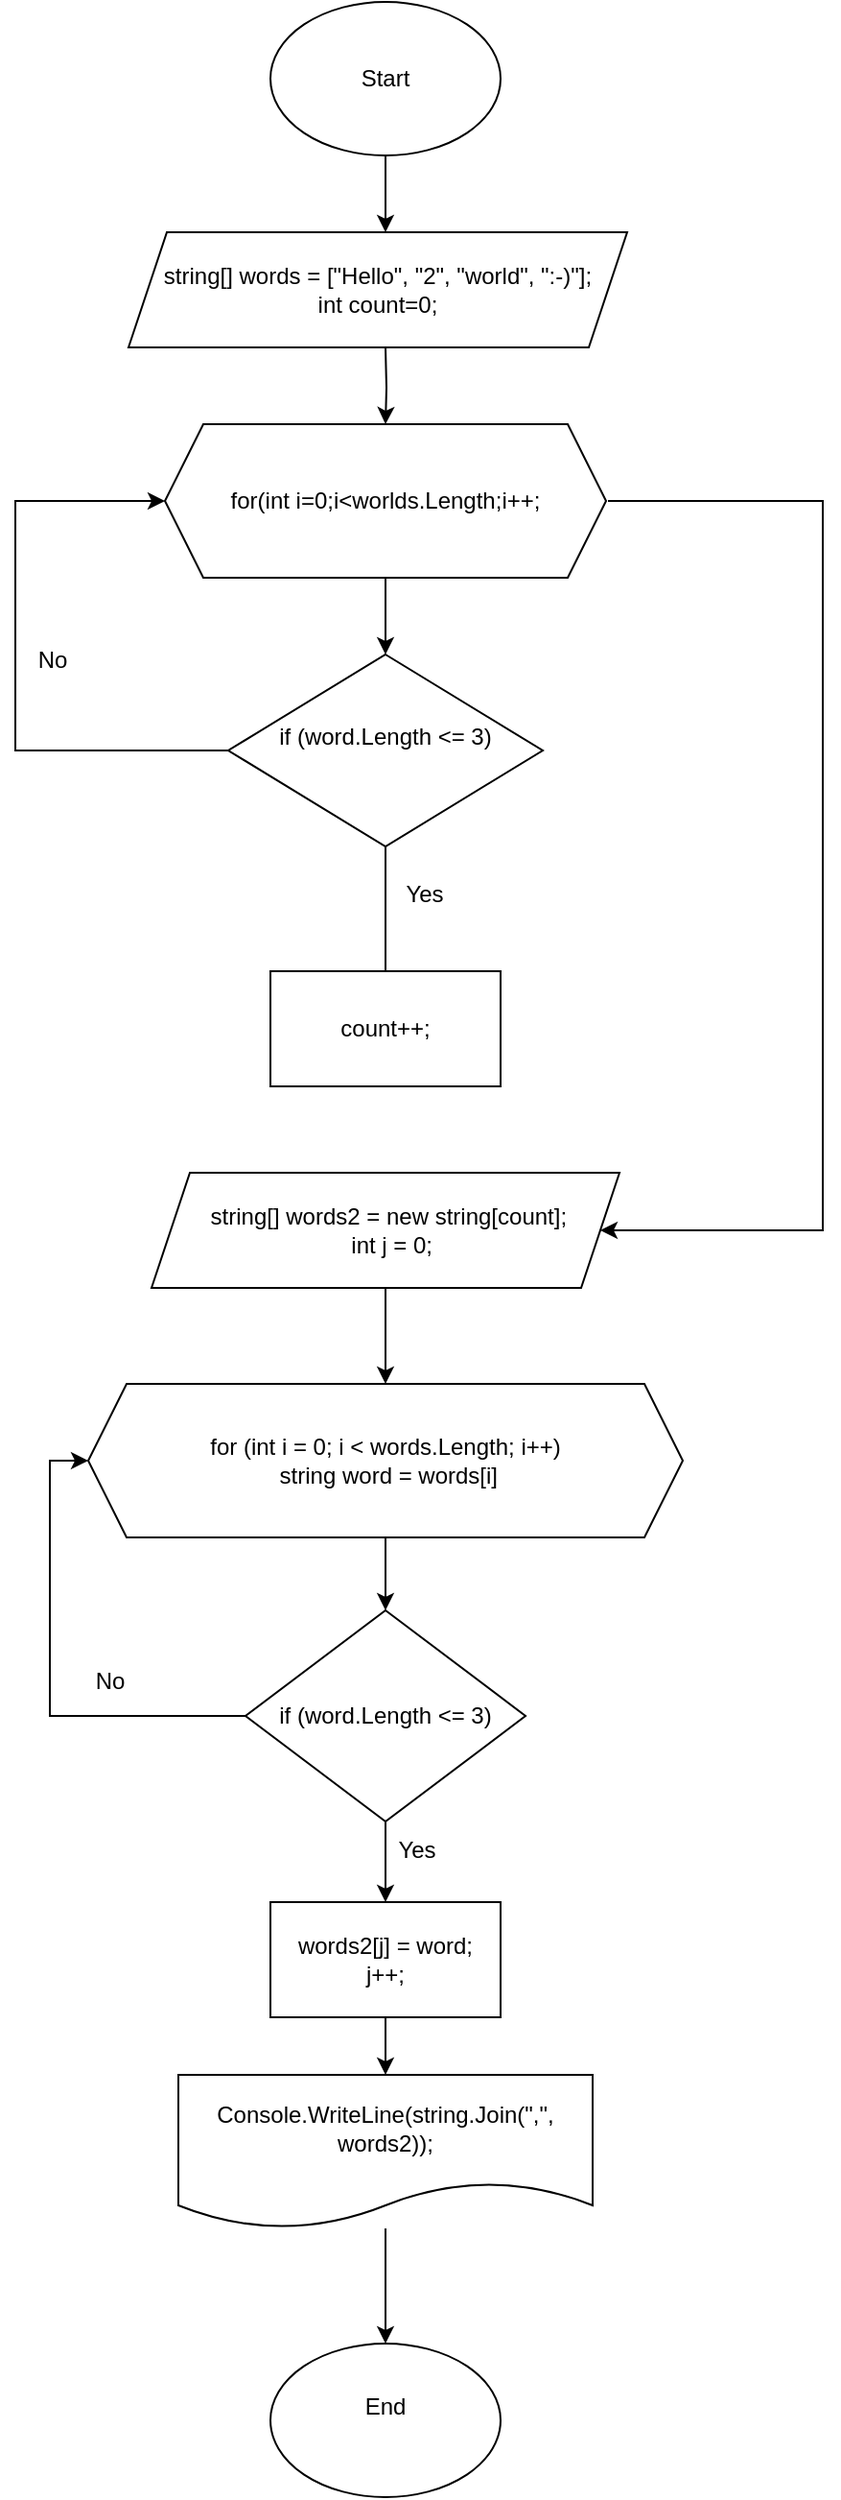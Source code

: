 <mxfile version="23.1.5" type="device">
  <diagram name="Страница — 1" id="fjVeycYzlo5oe9TcMfQL">
    <mxGraphModel dx="1418" dy="746" grid="1" gridSize="10" guides="1" tooltips="1" connect="1" arrows="1" fold="1" page="1" pageScale="1" pageWidth="827" pageHeight="1169" math="0" shadow="0">
      <root>
        <mxCell id="0" />
        <mxCell id="1" parent="0" />
        <mxCell id="SGCzJPjL91k1KU_zi0rR-6" style="edgeStyle=orthogonalEdgeStyle;rounded=0;orthogonalLoop=1;jettySize=auto;html=1;exitX=0.5;exitY=1;exitDx=0;exitDy=0;" edge="1" parent="1" source="SGCzJPjL91k1KU_zi0rR-1">
          <mxGeometry relative="1" as="geometry">
            <mxPoint x="414" y="140" as="targetPoint" />
          </mxGeometry>
        </mxCell>
        <mxCell id="SGCzJPjL91k1KU_zi0rR-1" value="Start" style="ellipse;whiteSpace=wrap;html=1;" vertex="1" parent="1">
          <mxGeometry x="354" y="20" width="120" height="80" as="geometry" />
        </mxCell>
        <mxCell id="SGCzJPjL91k1KU_zi0rR-7" style="edgeStyle=orthogonalEdgeStyle;rounded=0;orthogonalLoop=1;jettySize=auto;html=1;exitX=0.5;exitY=1;exitDx=0;exitDy=0;entryX=0.5;entryY=0;entryDx=0;entryDy=0;" edge="1" parent="1" target="SGCzJPjL91k1KU_zi0rR-4">
          <mxGeometry relative="1" as="geometry">
            <mxPoint x="414" y="200" as="sourcePoint" />
          </mxGeometry>
        </mxCell>
        <mxCell id="SGCzJPjL91k1KU_zi0rR-9" value="" style="edgeStyle=orthogonalEdgeStyle;rounded=0;orthogonalLoop=1;jettySize=auto;html=1;" edge="1" parent="1" source="SGCzJPjL91k1KU_zi0rR-4" target="SGCzJPjL91k1KU_zi0rR-8">
          <mxGeometry relative="1" as="geometry" />
        </mxCell>
        <mxCell id="SGCzJPjL91k1KU_zi0rR-16" style="edgeStyle=orthogonalEdgeStyle;rounded=0;orthogonalLoop=1;jettySize=auto;html=1;" edge="1" parent="1" target="SGCzJPjL91k1KU_zi0rR-18">
          <mxGeometry relative="1" as="geometry">
            <mxPoint x="420" y="650" as="targetPoint" />
            <mxPoint x="530" y="280" as="sourcePoint" />
            <Array as="points">
              <mxPoint x="642" y="280" />
              <mxPoint x="642" y="660" />
            </Array>
          </mxGeometry>
        </mxCell>
        <mxCell id="SGCzJPjL91k1KU_zi0rR-4" value="for(int i=0;i&amp;lt;worlds.Length;i++;" style="shape=hexagon;perimeter=hexagonPerimeter2;whiteSpace=wrap;html=1;fixedSize=1;" vertex="1" parent="1">
          <mxGeometry x="299" y="240" width="230" height="80" as="geometry" />
        </mxCell>
        <mxCell id="SGCzJPjL91k1KU_zi0rR-10" style="edgeStyle=orthogonalEdgeStyle;rounded=0;orthogonalLoop=1;jettySize=auto;html=1;" edge="1" parent="1" source="SGCzJPjL91k1KU_zi0rR-8">
          <mxGeometry relative="1" as="geometry">
            <mxPoint x="414" y="570" as="targetPoint" />
          </mxGeometry>
        </mxCell>
        <mxCell id="SGCzJPjL91k1KU_zi0rR-11" style="edgeStyle=orthogonalEdgeStyle;rounded=0;orthogonalLoop=1;jettySize=auto;html=1;entryX=0;entryY=0.5;entryDx=0;entryDy=0;" edge="1" parent="1" source="SGCzJPjL91k1KU_zi0rR-8" target="SGCzJPjL91k1KU_zi0rR-4">
          <mxGeometry relative="1" as="geometry">
            <mxPoint x="220" y="250" as="targetPoint" />
            <Array as="points">
              <mxPoint x="221" y="410" />
              <mxPoint x="221" y="280" />
            </Array>
          </mxGeometry>
        </mxCell>
        <mxCell id="SGCzJPjL91k1KU_zi0rR-8" value="&lt;div&gt;if (word.Length &amp;lt;= 3)&lt;/div&gt;&lt;div&gt;&amp;nbsp; &amp;nbsp;&amp;nbsp;&lt;/div&gt;" style="rhombus;whiteSpace=wrap;html=1;" vertex="1" parent="1">
          <mxGeometry x="332" y="360" width="164" height="100" as="geometry" />
        </mxCell>
        <mxCell id="SGCzJPjL91k1KU_zi0rR-12" value="No" style="text;html=1;align=center;verticalAlign=middle;resizable=0;points=[];autosize=1;strokeColor=none;fillColor=none;" vertex="1" parent="1">
          <mxGeometry x="220" y="348" width="40" height="30" as="geometry" />
        </mxCell>
        <mxCell id="SGCzJPjL91k1KU_zi0rR-13" value="Yes" style="text;html=1;align=center;verticalAlign=middle;resizable=0;points=[];autosize=1;strokeColor=none;fillColor=none;" vertex="1" parent="1">
          <mxGeometry x="414" y="470" width="40" height="30" as="geometry" />
        </mxCell>
        <mxCell id="SGCzJPjL91k1KU_zi0rR-14" value="count++;" style="rounded=0;whiteSpace=wrap;html=1;" vertex="1" parent="1">
          <mxGeometry x="354" y="525" width="120" height="60" as="geometry" />
        </mxCell>
        <mxCell id="SGCzJPjL91k1KU_zi0rR-15" value="string[] words = [&quot;Hello&quot;, &quot;2&quot;, &quot;world&quot;, &quot;:-)&quot;];&lt;br&gt;int count=0;" style="shape=parallelogram;perimeter=parallelogramPerimeter;whiteSpace=wrap;html=1;fixedSize=1;" vertex="1" parent="1">
          <mxGeometry x="280" y="140" width="260" height="60" as="geometry" />
        </mxCell>
        <mxCell id="SGCzJPjL91k1KU_zi0rR-21" style="edgeStyle=orthogonalEdgeStyle;rounded=0;orthogonalLoop=1;jettySize=auto;html=1;entryX=0.5;entryY=0;entryDx=0;entryDy=0;" edge="1" parent="1" source="SGCzJPjL91k1KU_zi0rR-18" target="SGCzJPjL91k1KU_zi0rR-20">
          <mxGeometry relative="1" as="geometry" />
        </mxCell>
        <mxCell id="SGCzJPjL91k1KU_zi0rR-18" value="&lt;div&gt;&amp;nbsp;string[] words2 = new string[count];&lt;/div&gt;&lt;div&gt;&amp;nbsp; int j = 0;&lt;/div&gt;" style="shape=parallelogram;perimeter=parallelogramPerimeter;whiteSpace=wrap;html=1;fixedSize=1;" vertex="1" parent="1">
          <mxGeometry x="292" y="630" width="244" height="60" as="geometry" />
        </mxCell>
        <mxCell id="SGCzJPjL91k1KU_zi0rR-23" style="edgeStyle=orthogonalEdgeStyle;rounded=0;orthogonalLoop=1;jettySize=auto;html=1;exitX=0.5;exitY=1;exitDx=0;exitDy=0;" edge="1" parent="1" source="SGCzJPjL91k1KU_zi0rR-20" target="SGCzJPjL91k1KU_zi0rR-22">
          <mxGeometry relative="1" as="geometry" />
        </mxCell>
        <mxCell id="SGCzJPjL91k1KU_zi0rR-20" value="for (int i = 0; i &amp;lt; words.Length; i++)&lt;br&gt;&amp;nbsp;string word = words[i]" style="shape=hexagon;perimeter=hexagonPerimeter2;whiteSpace=wrap;html=1;fixedSize=1;" vertex="1" parent="1">
          <mxGeometry x="259" y="740" width="310" height="80" as="geometry" />
        </mxCell>
        <mxCell id="SGCzJPjL91k1KU_zi0rR-24" style="edgeStyle=orthogonalEdgeStyle;rounded=0;orthogonalLoop=1;jettySize=auto;html=1;exitX=0;exitY=0.5;exitDx=0;exitDy=0;entryX=0;entryY=0.5;entryDx=0;entryDy=0;" edge="1" parent="1" source="SGCzJPjL91k1KU_zi0rR-22" target="SGCzJPjL91k1KU_zi0rR-20">
          <mxGeometry relative="1" as="geometry">
            <mxPoint x="190" y="840" as="targetPoint" />
          </mxGeometry>
        </mxCell>
        <mxCell id="SGCzJPjL91k1KU_zi0rR-28" style="edgeStyle=orthogonalEdgeStyle;rounded=0;orthogonalLoop=1;jettySize=auto;html=1;exitX=0.5;exitY=1;exitDx=0;exitDy=0;entryX=0.5;entryY=0;entryDx=0;entryDy=0;" edge="1" parent="1" source="SGCzJPjL91k1KU_zi0rR-22" target="SGCzJPjL91k1KU_zi0rR-27">
          <mxGeometry relative="1" as="geometry" />
        </mxCell>
        <mxCell id="SGCzJPjL91k1KU_zi0rR-22" value="if (word.Length &amp;lt;= 3)" style="rhombus;whiteSpace=wrap;html=1;" vertex="1" parent="1">
          <mxGeometry x="341" y="858" width="146" height="110" as="geometry" />
        </mxCell>
        <mxCell id="SGCzJPjL91k1KU_zi0rR-25" value="No" style="text;html=1;align=center;verticalAlign=middle;resizable=0;points=[];autosize=1;strokeColor=none;fillColor=none;" vertex="1" parent="1">
          <mxGeometry x="250" y="880" width="40" height="30" as="geometry" />
        </mxCell>
        <mxCell id="SGCzJPjL91k1KU_zi0rR-30" style="edgeStyle=orthogonalEdgeStyle;rounded=0;orthogonalLoop=1;jettySize=auto;html=1;exitX=0.5;exitY=1;exitDx=0;exitDy=0;entryX=0.5;entryY=0;entryDx=0;entryDy=0;" edge="1" parent="1" source="SGCzJPjL91k1KU_zi0rR-27" target="SGCzJPjL91k1KU_zi0rR-29">
          <mxGeometry relative="1" as="geometry" />
        </mxCell>
        <mxCell id="SGCzJPjL91k1KU_zi0rR-27" value="&lt;div&gt;words2[j] = word;&lt;/div&gt;&lt;div&gt;j++;&lt;/div&gt;" style="rounded=0;whiteSpace=wrap;html=1;" vertex="1" parent="1">
          <mxGeometry x="354" y="1010" width="120" height="60" as="geometry" />
        </mxCell>
        <mxCell id="SGCzJPjL91k1KU_zi0rR-34" style="edgeStyle=orthogonalEdgeStyle;rounded=0;orthogonalLoop=1;jettySize=auto;html=1;entryX=0.5;entryY=0;entryDx=0;entryDy=0;" edge="1" parent="1" source="SGCzJPjL91k1KU_zi0rR-29" target="SGCzJPjL91k1KU_zi0rR-33">
          <mxGeometry relative="1" as="geometry" />
        </mxCell>
        <mxCell id="SGCzJPjL91k1KU_zi0rR-29" value="Console.WriteLine(string.Join(&quot;,&quot;, words2));" style="shape=document;whiteSpace=wrap;html=1;boundedLbl=1;" vertex="1" parent="1">
          <mxGeometry x="306" y="1100" width="216" height="80" as="geometry" />
        </mxCell>
        <mxCell id="SGCzJPjL91k1KU_zi0rR-33" value="End&lt;div&gt;&lt;br/&gt;&lt;/div&gt;" style="ellipse;whiteSpace=wrap;html=1;" vertex="1" parent="1">
          <mxGeometry x="354" y="1240" width="120" height="80" as="geometry" />
        </mxCell>
        <mxCell id="SGCzJPjL91k1KU_zi0rR-35" value="Yes" style="text;html=1;align=center;verticalAlign=middle;resizable=0;points=[];autosize=1;strokeColor=none;fillColor=none;" vertex="1" parent="1">
          <mxGeometry x="410" y="968" width="40" height="30" as="geometry" />
        </mxCell>
      </root>
    </mxGraphModel>
  </diagram>
</mxfile>
